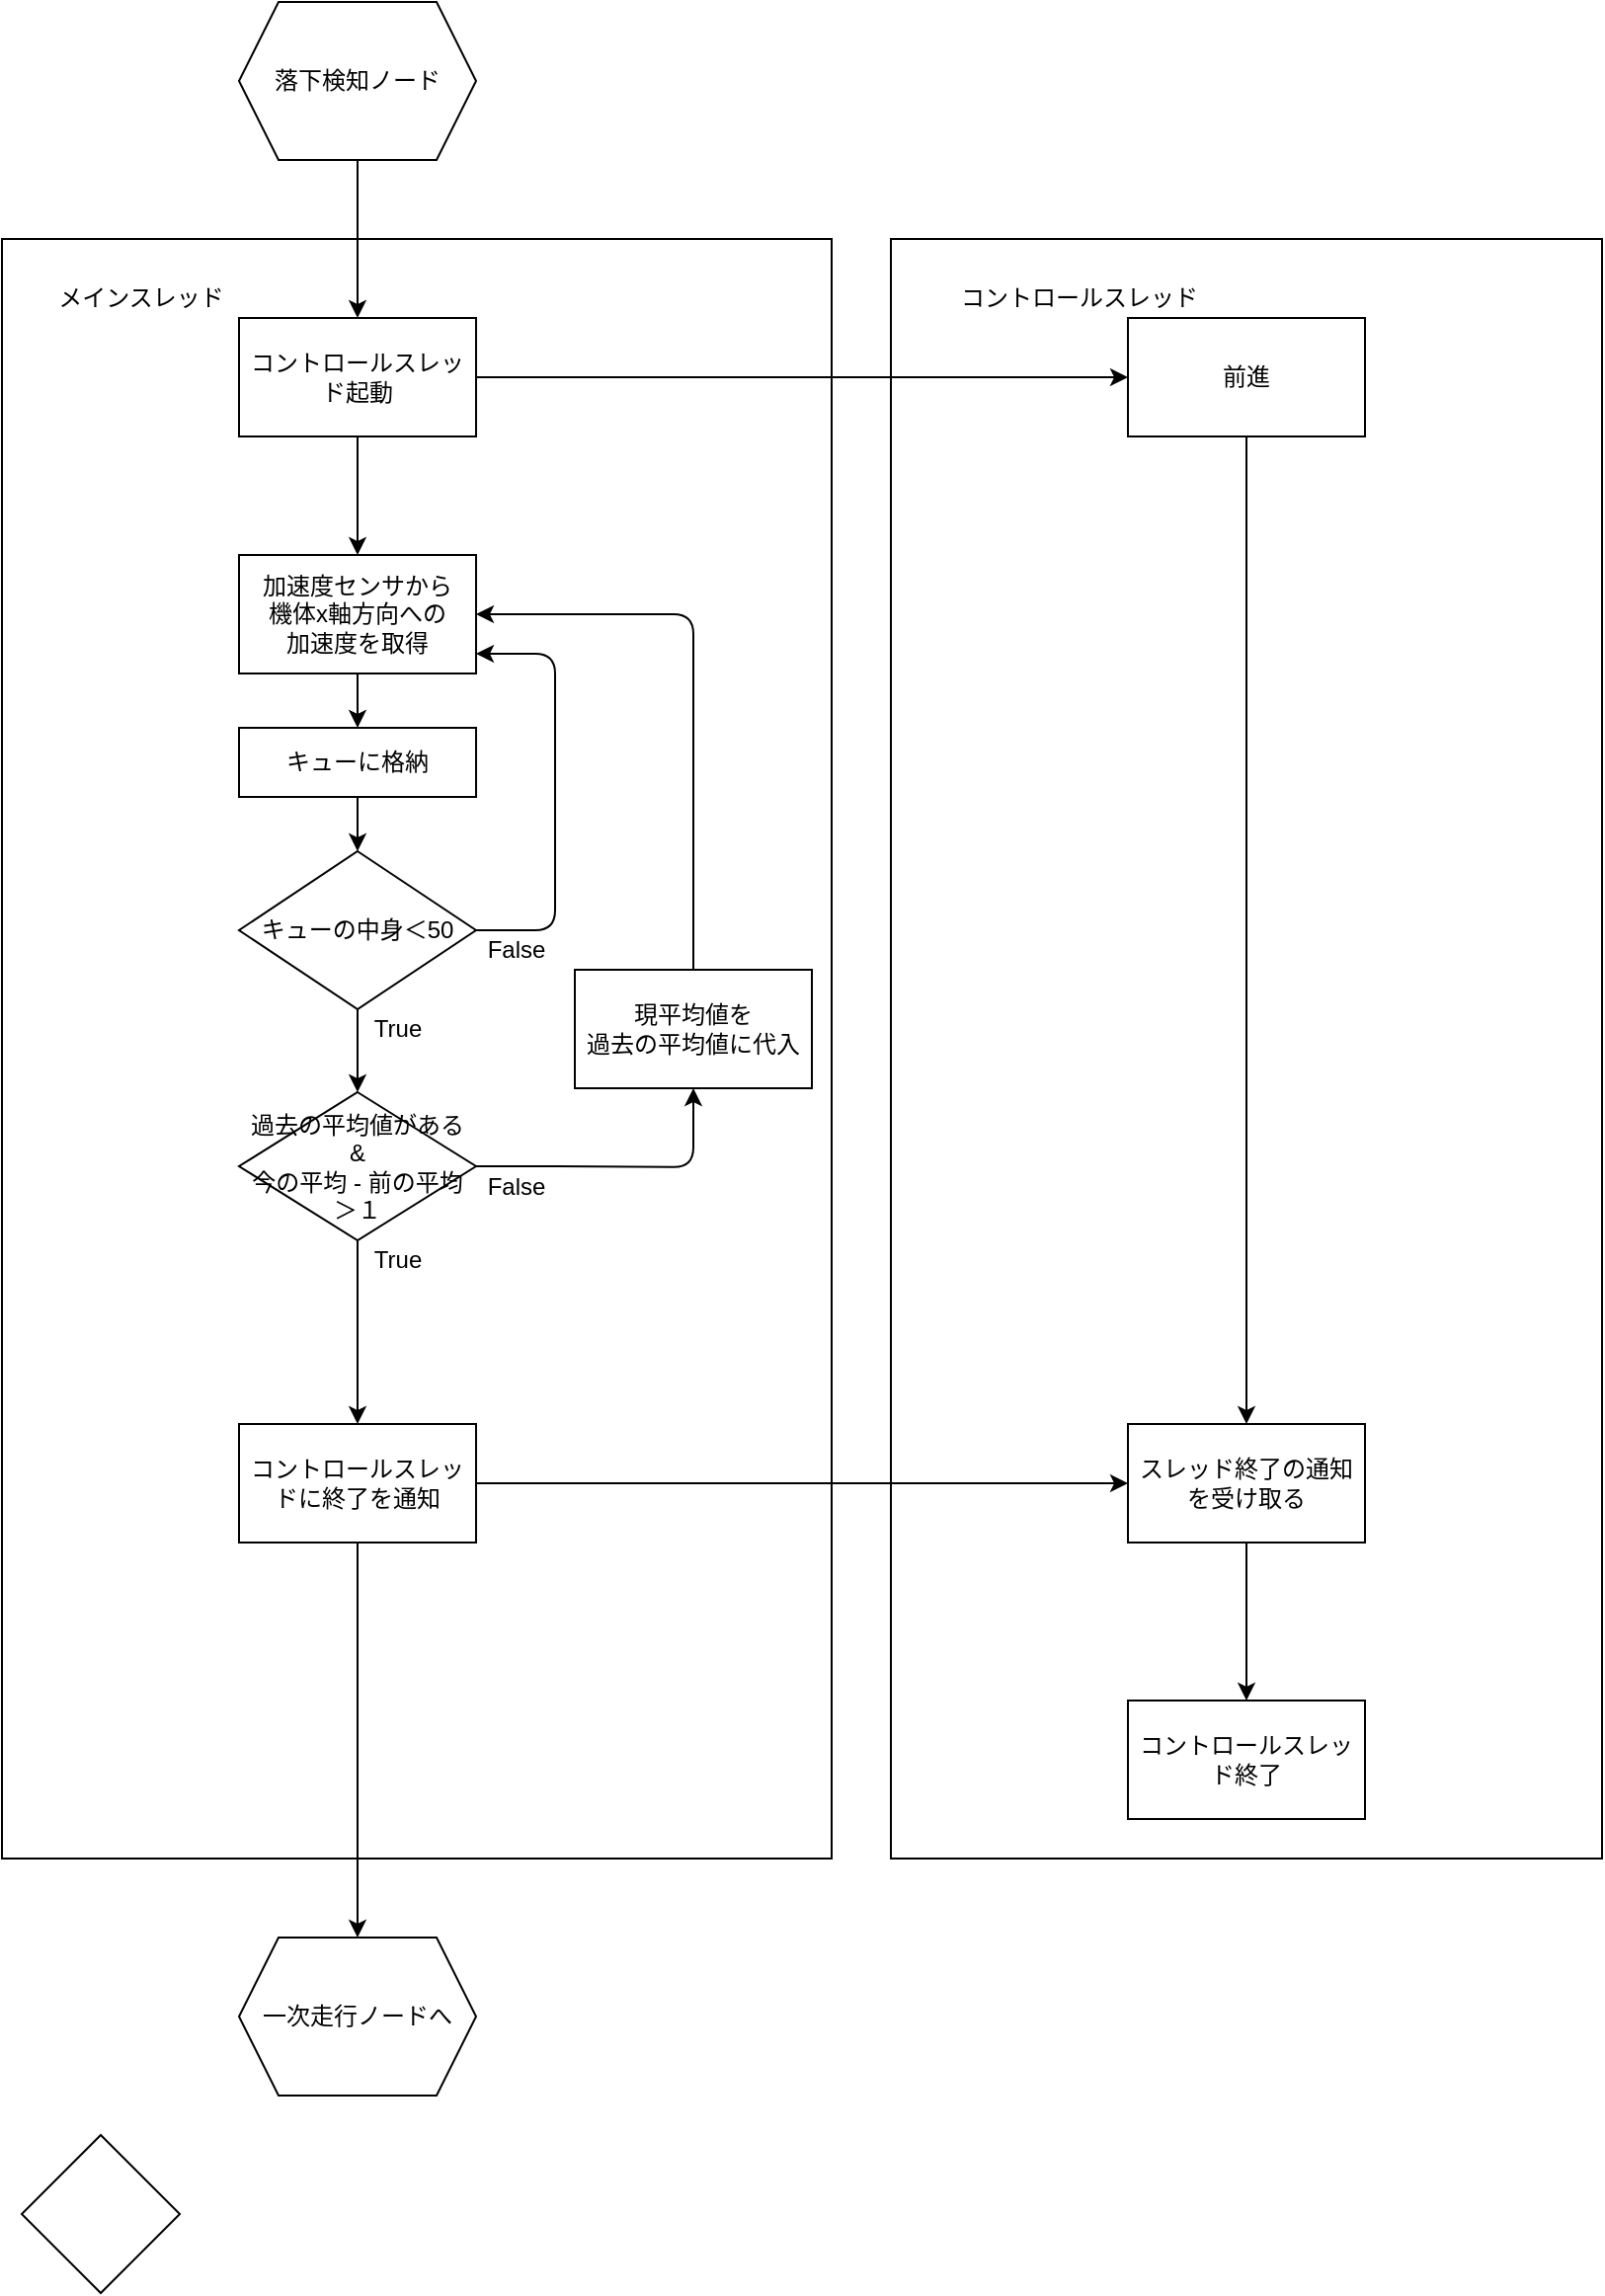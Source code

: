 <mxfile version="12.2.4"><diagram id="jHMdJTJE3ZrsyFlqnTSU"><mxGraphModel dx="321" dy="307" grid="1" gridSize="10" guides="1" tooltips="1" connect="1" arrows="1" fold="1" page="1" pageScale="1" pageWidth="827" pageHeight="1169" math="0" shadow="0"><root><mxCell id="0"/><mxCell id="1" parent="0"/><mxCell id="26" value="" style="rounded=0;whiteSpace=wrap;html=1;fillColor=none;" vertex="1" parent="1"><mxGeometry x="530" y="140" width="360" height="820" as="geometry"/></mxCell><mxCell id="25" value="" style="rounded=0;whiteSpace=wrap;html=1;fillColor=none;" vertex="1" parent="1"><mxGeometry x="80" y="140" width="420" height="820" as="geometry"/></mxCell><mxCell id="2" value="" style="edgeStyle=orthogonalEdgeStyle;rounded=0;orthogonalLoop=1;jettySize=auto;html=1;entryX=0.5;entryY=0;entryDx=0;entryDy=0;" edge="1" parent="1" source="3" target="32"><mxGeometry relative="1" as="geometry"/></mxCell><mxCell id="3" value="加速度センサから&lt;br&gt;機体x軸方向への&lt;br&gt;加速度を取得" style="whiteSpace=wrap;html=1;rounded=0;" vertex="1" parent="1"><mxGeometry x="200" y="300" width="120" height="60" as="geometry"/></mxCell><mxCell id="4" style="edgeStyle=orthogonalEdgeStyle;rounded=1;orthogonalLoop=1;jettySize=auto;html=1;exitX=1;exitY=0.5;exitDx=0;exitDy=0;" edge="1" parent="1" source="6"><mxGeometry relative="1" as="geometry"><Array as="points"><mxPoint x="360" y="490"/><mxPoint x="360" y="350"/><mxPoint x="320" y="350"/></Array><mxPoint x="320" y="350" as="targetPoint"/></mxGeometry></mxCell><mxCell id="5" value="" style="edgeStyle=orthogonalEdgeStyle;rounded=0;orthogonalLoop=1;jettySize=auto;html=1;entryX=0.5;entryY=0;entryDx=0;entryDy=0;" edge="1" parent="1" source="6" target="39"><mxGeometry relative="1" as="geometry"><mxPoint x="260.333" y="563.167" as="targetPoint"/></mxGeometry></mxCell><mxCell id="6" value="キューの中身＜50" style="rhombus;whiteSpace=wrap;html=1;rounded=0;" vertex="1" parent="1"><mxGeometry x="200" y="450" width="120" height="80" as="geometry"/></mxCell><mxCell id="7" value="False" style="text;html=1;align=center;verticalAlign=middle;resizable=0;points=[];autosize=1;" vertex="1" parent="1"><mxGeometry x="320" y="490" width="40" height="20" as="geometry"/></mxCell><mxCell id="8" value="一次走行ノードへ" style="shape=hexagon;perimeter=hexagonPerimeter2;whiteSpace=wrap;html=1;fixedSize=1;" vertex="1" parent="1"><mxGeometry x="200" y="1000" width="120" height="80" as="geometry"/></mxCell><mxCell id="9" value="True" style="text;html=1;align=center;verticalAlign=middle;resizable=0;points=[];autosize=1;" vertex="1" parent="1"><mxGeometry x="260" y="530" width="40" height="20" as="geometry"/></mxCell><mxCell id="10" value="" style="edgeStyle=orthogonalEdgeStyle;rounded=0;orthogonalLoop=1;jettySize=auto;html=1;" edge="1" parent="1" source="11"><mxGeometry relative="1" as="geometry"><mxPoint x="260" y="180" as="targetPoint"/></mxGeometry></mxCell><mxCell id="11" value="落下検知ノード" style="shape=hexagon;perimeter=hexagonPerimeter2;whiteSpace=wrap;html=1;fixedSize=1;" vertex="1" parent="1"><mxGeometry x="200" y="20" width="120" height="80" as="geometry"/></mxCell><mxCell id="12" value="メインスレッド" style="text;html=1;align=center;verticalAlign=middle;resizable=0;points=[];autosize=1;" vertex="1" parent="1"><mxGeometry x="100" y="160" width="100" height="20" as="geometry"/></mxCell><mxCell id="13" value="" style="edgeStyle=orthogonalEdgeStyle;rounded=0;orthogonalLoop=1;jettySize=auto;html=1;" edge="1" parent="1" source="14" target="20"><mxGeometry relative="1" as="geometry"/></mxCell><mxCell id="14" value="前進" style="whiteSpace=wrap;html=1;" vertex="1" parent="1"><mxGeometry x="650" y="180" width="120" height="60" as="geometry"/></mxCell><mxCell id="15" value="" style="edgeStyle=orthogonalEdgeStyle;rounded=0;orthogonalLoop=1;jettySize=auto;html=1;" edge="1" parent="1" source="17" target="3"><mxGeometry relative="1" as="geometry"/></mxCell><mxCell id="16" value="" style="edgeStyle=orthogonalEdgeStyle;rounded=0;orthogonalLoop=1;jettySize=auto;html=1;entryX=0;entryY=0.5;entryDx=0;entryDy=0;" edge="1" parent="1" source="17" target="14"><mxGeometry relative="1" as="geometry"><mxPoint x="400" y="210" as="targetPoint"/></mxGeometry></mxCell><mxCell id="17" value="コントロールスレッド起動" style="whiteSpace=wrap;html=1;" vertex="1" parent="1"><mxGeometry x="200" y="180" width="120" height="60" as="geometry"/></mxCell><mxCell id="18" value="コントロールスレッド" style="text;html=1;align=center;verticalAlign=middle;resizable=0;points=[];autosize=1;" vertex="1" parent="1"><mxGeometry x="560" y="160" width="130" height="20" as="geometry"/></mxCell><mxCell id="19" value="" style="edgeStyle=orthogonalEdgeStyle;rounded=0;orthogonalLoop=1;jettySize=auto;html=1;" edge="1" parent="1" source="20" target="24"><mxGeometry relative="1" as="geometry"/></mxCell><mxCell id="20" value="スレッド終了の通知を受け取る" style="whiteSpace=wrap;html=1;" vertex="1" parent="1"><mxGeometry x="650" y="740" width="120" height="60" as="geometry"/></mxCell><mxCell id="21" value="" style="edgeStyle=orthogonalEdgeStyle;rounded=0;orthogonalLoop=1;jettySize=auto;html=1;" edge="1" parent="1" source="23" target="8"><mxGeometry relative="1" as="geometry"/></mxCell><mxCell id="22" style="edgeStyle=orthogonalEdgeStyle;rounded=0;orthogonalLoop=1;jettySize=auto;html=1;entryX=0;entryY=0.5;entryDx=0;entryDy=0;" edge="1" parent="1" source="23" target="20"><mxGeometry relative="1" as="geometry"/></mxCell><mxCell id="23" value="コントロールスレッドに終了を通知" style="whiteSpace=wrap;html=1;rounded=0;" vertex="1" parent="1"><mxGeometry x="200" y="740" width="120" height="60" as="geometry"/></mxCell><mxCell id="24" value="コントロールスレッド終了" style="whiteSpace=wrap;html=1;" vertex="1" parent="1"><mxGeometry x="650" y="880" width="120" height="60" as="geometry"/></mxCell><mxCell id="35" value="" style="edgeStyle=orthogonalEdgeStyle;rounded=0;orthogonalLoop=1;jettySize=auto;html=1;" edge="1" parent="1" source="32" target="6"><mxGeometry relative="1" as="geometry"/></mxCell><mxCell id="32" value="キューに格納" style="rounded=0;whiteSpace=wrap;html=1;" vertex="1" parent="1"><mxGeometry x="200" y="387.5" width="120" height="35" as="geometry"/></mxCell><mxCell id="37" value="" style="rhombus;whiteSpace=wrap;html=1;" vertex="1" parent="1"><mxGeometry x="90" y="1100" width="80" height="80" as="geometry"/></mxCell><mxCell id="38" style="edgeStyle=orthogonalEdgeStyle;rounded=1;orthogonalLoop=1;jettySize=auto;html=1;entryX=0.5;entryY=1;entryDx=0;entryDy=0;exitX=1;exitY=0.5;exitDx=0;exitDy=0;" edge="1" parent="1" source="39" target="48"><mxGeometry relative="1" as="geometry"><Array as="points"><mxPoint x="370" y="610"/><mxPoint x="430" y="610"/></Array><mxPoint x="320.333" y="439.833" as="targetPoint"/></mxGeometry></mxCell><mxCell id="47" style="edgeStyle=orthogonalEdgeStyle;rounded=0;orthogonalLoop=1;jettySize=auto;html=1;entryX=0.5;entryY=0;entryDx=0;entryDy=0;" edge="1" parent="1" source="39" target="23"><mxGeometry relative="1" as="geometry"/></mxCell><mxCell id="39" value="過去の平均値がある&lt;br&gt;&amp;amp;&lt;br&gt;今の平均 - 前の平均&lt;br&gt;＞１" style="rhombus;whiteSpace=wrap;html=1;rounded=0;" vertex="1" parent="1"><mxGeometry x="200" y="572" width="120" height="75" as="geometry"/></mxCell><mxCell id="40" value="True" style="text;html=1;align=center;verticalAlign=middle;resizable=0;points=[];autosize=1;" vertex="1" parent="1"><mxGeometry x="260" y="647" width="40" height="20" as="geometry"/></mxCell><mxCell id="42" value="False" style="text;html=1;align=center;verticalAlign=middle;resizable=0;points=[];autosize=1;direction=south;" vertex="1" parent="1"><mxGeometry x="330" y="600" width="20" height="40" as="geometry"/></mxCell><mxCell id="48" value="現平均値を&lt;br&gt;過去の平均値に代入" style="rounded=0;whiteSpace=wrap;html=1;" vertex="1" parent="1"><mxGeometry x="370" y="510" width="120" height="60" as="geometry"/></mxCell><mxCell id="52" style="edgeStyle=orthogonalEdgeStyle;rounded=1;orthogonalLoop=1;jettySize=auto;html=1;exitX=0.5;exitY=0;exitDx=0;exitDy=0;" edge="1" parent="1" source="48" target="3"><mxGeometry relative="1" as="geometry"><Array as="points"><mxPoint x="430" y="330"/></Array><mxPoint x="330.235" y="500.118" as="sourcePoint"/><mxPoint x="330" y="320" as="targetPoint"/></mxGeometry></mxCell></root></mxGraphModel></diagram></mxfile>